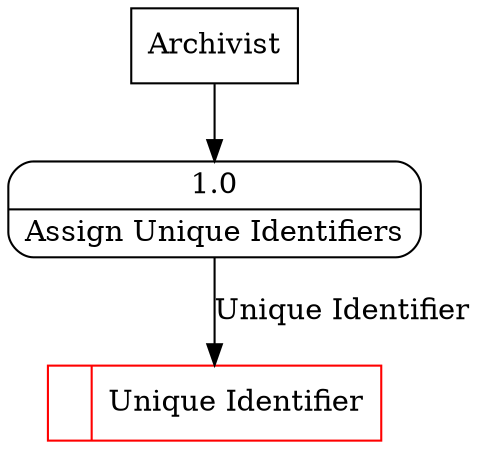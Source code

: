 digraph dfd2{ 
node[shape=record]
200 [label="<f0>  |<f1> Unique Identifier " color=red];
201 [label="Archivist" shape=box];
202 [label="{<f0> 1.0|<f1> Assign Unique Identifiers }" shape=Mrecord];
201 -> 202
202 -> 200 [label="Unique Identifier"]
}